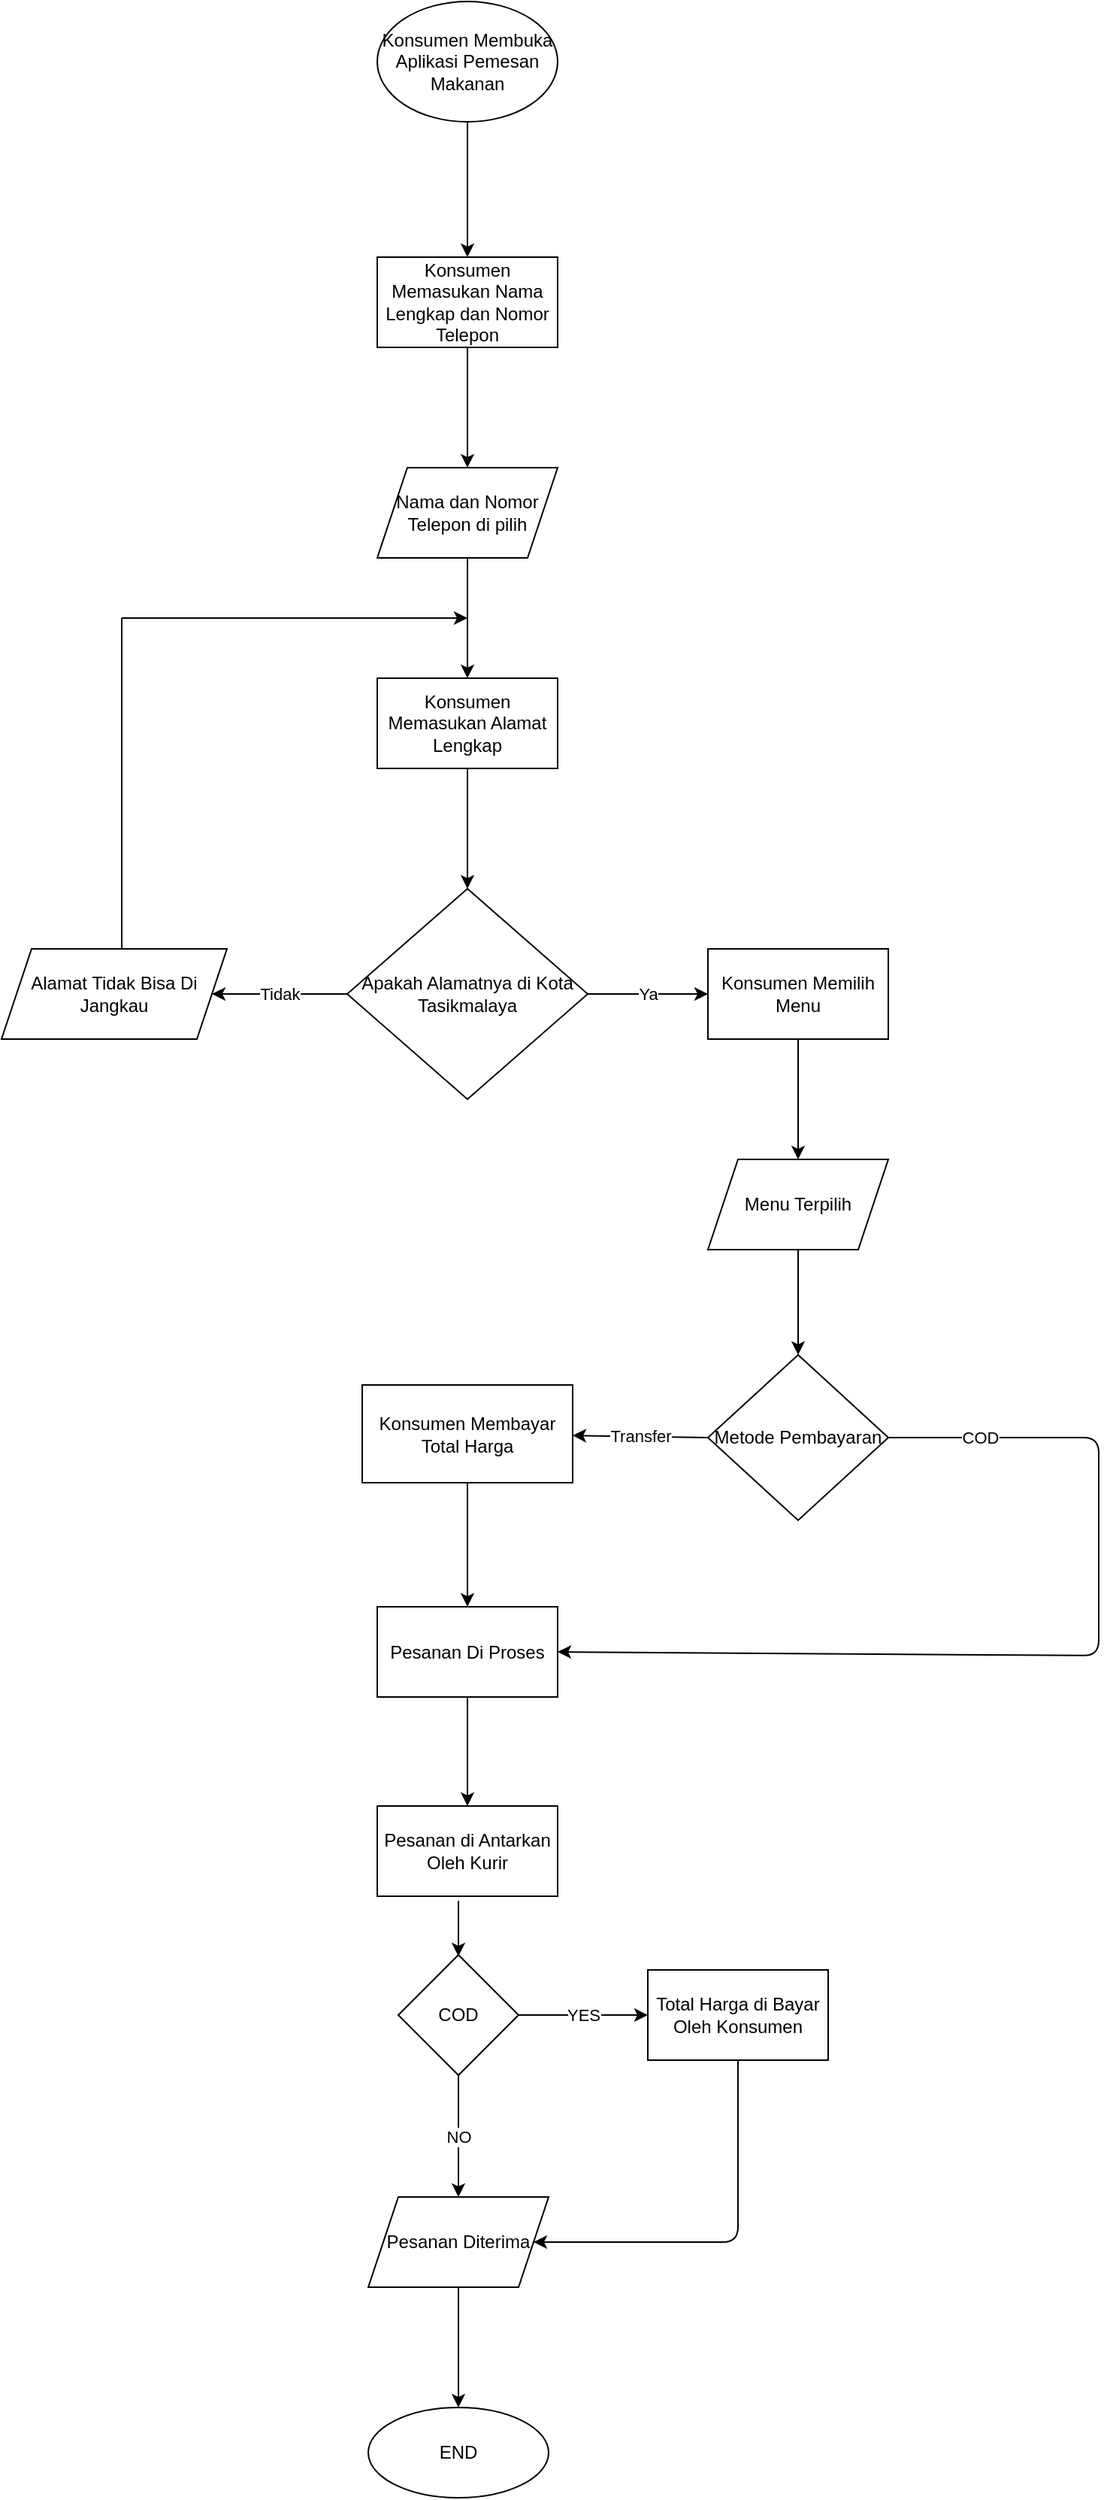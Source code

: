 <mxfile>
    <diagram id="ejnYYkxOGwXbtne6l7Bl" name="Page-1">
        <mxGraphModel dx="820" dy="478" grid="1" gridSize="10" guides="1" tooltips="1" connect="1" arrows="1" fold="1" page="1" pageScale="1" pageWidth="2339" pageHeight="3300" math="0" shadow="0">
            <root>
                <mxCell id="0"/>
                <mxCell id="1" parent="0"/>
                <mxCell id="4" value="" style="edgeStyle=none;html=1;" edge="1" parent="1" source="2" target="3">
                    <mxGeometry relative="1" as="geometry"/>
                </mxCell>
                <mxCell id="2" value="Konsumen Membuka Aplikasi Pemesan Makanan" style="ellipse;whiteSpace=wrap;html=1;" vertex="1" parent="1">
                    <mxGeometry x="370" y="40" width="120" height="80" as="geometry"/>
                </mxCell>
                <mxCell id="6" value="" style="edgeStyle=none;html=1;" edge="1" parent="1" source="3" target="5">
                    <mxGeometry relative="1" as="geometry"/>
                </mxCell>
                <mxCell id="3" value="Konsumen Memasukan Nama Lengkap dan Nomor Telepon" style="whiteSpace=wrap;html=1;" vertex="1" parent="1">
                    <mxGeometry x="370" y="210" width="120" height="60" as="geometry"/>
                </mxCell>
                <mxCell id="8" value="" style="edgeStyle=none;html=1;" edge="1" parent="1" source="5" target="7">
                    <mxGeometry relative="1" as="geometry"/>
                </mxCell>
                <mxCell id="5" value="Nama dan Nomor Telepon di pilih" style="shape=parallelogram;perimeter=parallelogramPerimeter;whiteSpace=wrap;html=1;fixedSize=1;" vertex="1" parent="1">
                    <mxGeometry x="370" y="350" width="120" height="60" as="geometry"/>
                </mxCell>
                <mxCell id="10" value="" style="edgeStyle=none;html=1;" edge="1" parent="1" source="7" target="9">
                    <mxGeometry relative="1" as="geometry"/>
                </mxCell>
                <mxCell id="7" value="Konsumen Memasukan Alamat Lengkap" style="whiteSpace=wrap;html=1;" vertex="1" parent="1">
                    <mxGeometry x="370" y="490" width="120" height="60" as="geometry"/>
                </mxCell>
                <mxCell id="12" value="Ya" style="edgeStyle=none;html=1;" edge="1" parent="1" source="9">
                    <mxGeometry relative="1" as="geometry">
                        <mxPoint x="590" y="700" as="targetPoint"/>
                    </mxGeometry>
                </mxCell>
                <mxCell id="14" value="Tidak" style="edgeStyle=none;html=1;" edge="1" parent="1" source="9" target="22">
                    <mxGeometry relative="1" as="geometry">
                        <mxPoint x="270" y="700" as="targetPoint"/>
                    </mxGeometry>
                </mxCell>
                <mxCell id="9" value="Apakah Alamatnya di Kota Tasikmalaya" style="rhombus;whiteSpace=wrap;html=1;" vertex="1" parent="1">
                    <mxGeometry x="350" y="630" width="160" height="140" as="geometry"/>
                </mxCell>
                <mxCell id="19" value="" style="endArrow=none;html=1;" edge="1" parent="1">
                    <mxGeometry width="50" height="50" relative="1" as="geometry">
                        <mxPoint x="200" y="670" as="sourcePoint"/>
                        <mxPoint x="200" y="450" as="targetPoint"/>
                    </mxGeometry>
                </mxCell>
                <mxCell id="20" value="" style="endArrow=classic;html=1;" edge="1" parent="1">
                    <mxGeometry width="50" height="50" relative="1" as="geometry">
                        <mxPoint x="200" y="450" as="sourcePoint"/>
                        <mxPoint x="430" y="450" as="targetPoint"/>
                    </mxGeometry>
                </mxCell>
                <mxCell id="22" value="Alamat Tidak Bisa Di Jangkau" style="shape=parallelogram;perimeter=parallelogramPerimeter;whiteSpace=wrap;html=1;fixedSize=1;" vertex="1" parent="1">
                    <mxGeometry x="120" y="670" width="150" height="60" as="geometry"/>
                </mxCell>
                <mxCell id="26" value="" style="edgeStyle=none;html=1;" edge="1" parent="1" source="24" target="25">
                    <mxGeometry relative="1" as="geometry"/>
                </mxCell>
                <mxCell id="24" value="Konsumen Memilih Menu" style="rounded=0;whiteSpace=wrap;html=1;" vertex="1" parent="1">
                    <mxGeometry x="590" y="670" width="120" height="60" as="geometry"/>
                </mxCell>
                <mxCell id="30" value="" style="edgeStyle=none;html=1;" edge="1" parent="1" source="25" target="29">
                    <mxGeometry relative="1" as="geometry"/>
                </mxCell>
                <mxCell id="25" value="Menu Terpilih" style="shape=parallelogram;perimeter=parallelogramPerimeter;whiteSpace=wrap;html=1;fixedSize=1;rounded=0;" vertex="1" parent="1">
                    <mxGeometry x="590" y="810" width="120" height="60" as="geometry"/>
                </mxCell>
                <mxCell id="29" value="Metode Pembayaran" style="rhombus;whiteSpace=wrap;html=1;rounded=0;" vertex="1" parent="1">
                    <mxGeometry x="590" y="940" width="120" height="110" as="geometry"/>
                </mxCell>
                <mxCell id="31" value="Transfer" style="endArrow=classic;html=1;exitX=0;exitY=0.5;exitDx=0;exitDy=0;" edge="1" parent="1" source="29" target="33">
                    <mxGeometry width="50" height="50" relative="1" as="geometry">
                        <mxPoint x="390" y="920" as="sourcePoint"/>
                        <mxPoint x="480" y="995" as="targetPoint"/>
                    </mxGeometry>
                </mxCell>
                <mxCell id="32" value="COD" style="endArrow=classic;html=1;exitX=1;exitY=0.5;exitDx=0;exitDy=0;entryX=1;entryY=0.5;entryDx=0;entryDy=0;" edge="1" parent="1" source="29" target="34">
                    <mxGeometry x="-0.811" width="50" height="50" relative="1" as="geometry">
                        <mxPoint x="390" y="920" as="sourcePoint"/>
                        <mxPoint x="500" y="1140" as="targetPoint"/>
                        <Array as="points">
                            <mxPoint x="780" y="995"/>
                            <mxPoint x="850" y="995"/>
                            <mxPoint x="850" y="1140"/>
                        </Array>
                        <mxPoint as="offset"/>
                    </mxGeometry>
                </mxCell>
                <mxCell id="35" value="" style="edgeStyle=none;html=1;" edge="1" parent="1" source="33" target="34">
                    <mxGeometry relative="1" as="geometry"/>
                </mxCell>
                <mxCell id="33" value="Konsumen Membayar Total Harga" style="rounded=0;whiteSpace=wrap;html=1;" vertex="1" parent="1">
                    <mxGeometry x="360" y="960" width="140" height="65" as="geometry"/>
                </mxCell>
                <mxCell id="42" value="" style="edgeStyle=none;html=1;exitX=0.5;exitY=1;exitDx=0;exitDy=0;entryX=0.5;entryY=0;entryDx=0;entryDy=0;" edge="1" parent="1" source="34" target="45">
                    <mxGeometry relative="1" as="geometry">
                        <mxPoint x="590" y="1227.5" as="sourcePoint"/>
                        <mxPoint x="540" y="1255" as="targetPoint"/>
                    </mxGeometry>
                </mxCell>
                <mxCell id="34" value="Pesanan Di Proses" style="whiteSpace=wrap;html=1;rounded=0;" vertex="1" parent="1">
                    <mxGeometry x="370" y="1107.5" width="120" height="60" as="geometry"/>
                </mxCell>
                <mxCell id="45" value="Pesanan di Antarkan Oleh Kurir" style="rounded=0;whiteSpace=wrap;html=1;" vertex="1" parent="1">
                    <mxGeometry x="370" y="1240" width="120" height="60" as="geometry"/>
                </mxCell>
                <mxCell id="47" value="COD" style="rhombus;whiteSpace=wrap;html=1;" vertex="1" parent="1">
                    <mxGeometry x="384" y="1339" width="80" height="80" as="geometry"/>
                </mxCell>
                <mxCell id="48" value="YES" style="endArrow=classic;html=1;exitX=1;exitY=0.5;exitDx=0;exitDy=0;" edge="1" parent="1" source="47">
                    <mxGeometry width="50" height="50" relative="1" as="geometry">
                        <mxPoint x="700" y="1210" as="sourcePoint"/>
                        <mxPoint x="550" y="1379" as="targetPoint"/>
                    </mxGeometry>
                </mxCell>
                <mxCell id="49" value="NO" style="endArrow=classic;html=1;exitX=0.5;exitY=1;exitDx=0;exitDy=0;" edge="1" parent="1" source="47">
                    <mxGeometry width="50" height="50" relative="1" as="geometry">
                        <mxPoint x="700" y="1210" as="sourcePoint"/>
                        <mxPoint x="424" y="1500" as="targetPoint"/>
                    </mxGeometry>
                </mxCell>
                <mxCell id="51" value="Total Harga di Bayar Oleh Konsumen" style="rounded=0;whiteSpace=wrap;html=1;" vertex="1" parent="1">
                    <mxGeometry x="550" y="1349" width="120" height="60" as="geometry"/>
                </mxCell>
                <mxCell id="53" value="" style="endArrow=classic;html=1;exitX=0.45;exitY=1.05;exitDx=0;exitDy=0;exitPerimeter=0;" edge="1" parent="1" source="45">
                    <mxGeometry width="50" height="50" relative="1" as="geometry">
                        <mxPoint x="700" y="1330" as="sourcePoint"/>
                        <mxPoint x="424" y="1340" as="targetPoint"/>
                    </mxGeometry>
                </mxCell>
                <mxCell id="57" value="" style="edgeStyle=none;html=1;" edge="1" parent="1" source="54" target="56">
                    <mxGeometry relative="1" as="geometry"/>
                </mxCell>
                <mxCell id="54" value="Pesanan Diterima" style="shape=parallelogram;perimeter=parallelogramPerimeter;whiteSpace=wrap;html=1;fixedSize=1;" vertex="1" parent="1">
                    <mxGeometry x="364" y="1500" width="120" height="60" as="geometry"/>
                </mxCell>
                <mxCell id="55" value="" style="endArrow=classic;html=1;exitX=0.5;exitY=1;exitDx=0;exitDy=0;entryX=1;entryY=0.5;entryDx=0;entryDy=0;" edge="1" parent="1" source="51" target="54">
                    <mxGeometry width="50" height="50" relative="1" as="geometry">
                        <mxPoint x="460" y="1500" as="sourcePoint"/>
                        <mxPoint x="610" y="1530" as="targetPoint"/>
                        <Array as="points">
                            <mxPoint x="610" y="1530"/>
                        </Array>
                    </mxGeometry>
                </mxCell>
                <mxCell id="56" value="END" style="ellipse;whiteSpace=wrap;html=1;" vertex="1" parent="1">
                    <mxGeometry x="364" y="1640" width="120" height="60" as="geometry"/>
                </mxCell>
            </root>
        </mxGraphModel>
    </diagram>
</mxfile>